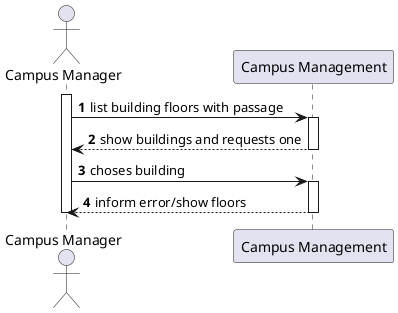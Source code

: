 @startuml
autonumber

actor "Campus Manager" as usr

participant "Campus Management" as mng

activate usr
    usr -> mng : list building floors with passage
    activate mng
        mng --> usr : show buildings and requests one
    deactivate mng

    usr -> mng : choses building
    activate mng
        mng --> usr : inform error/show floors
    deactivate mng
deactivate usr

@enduml
